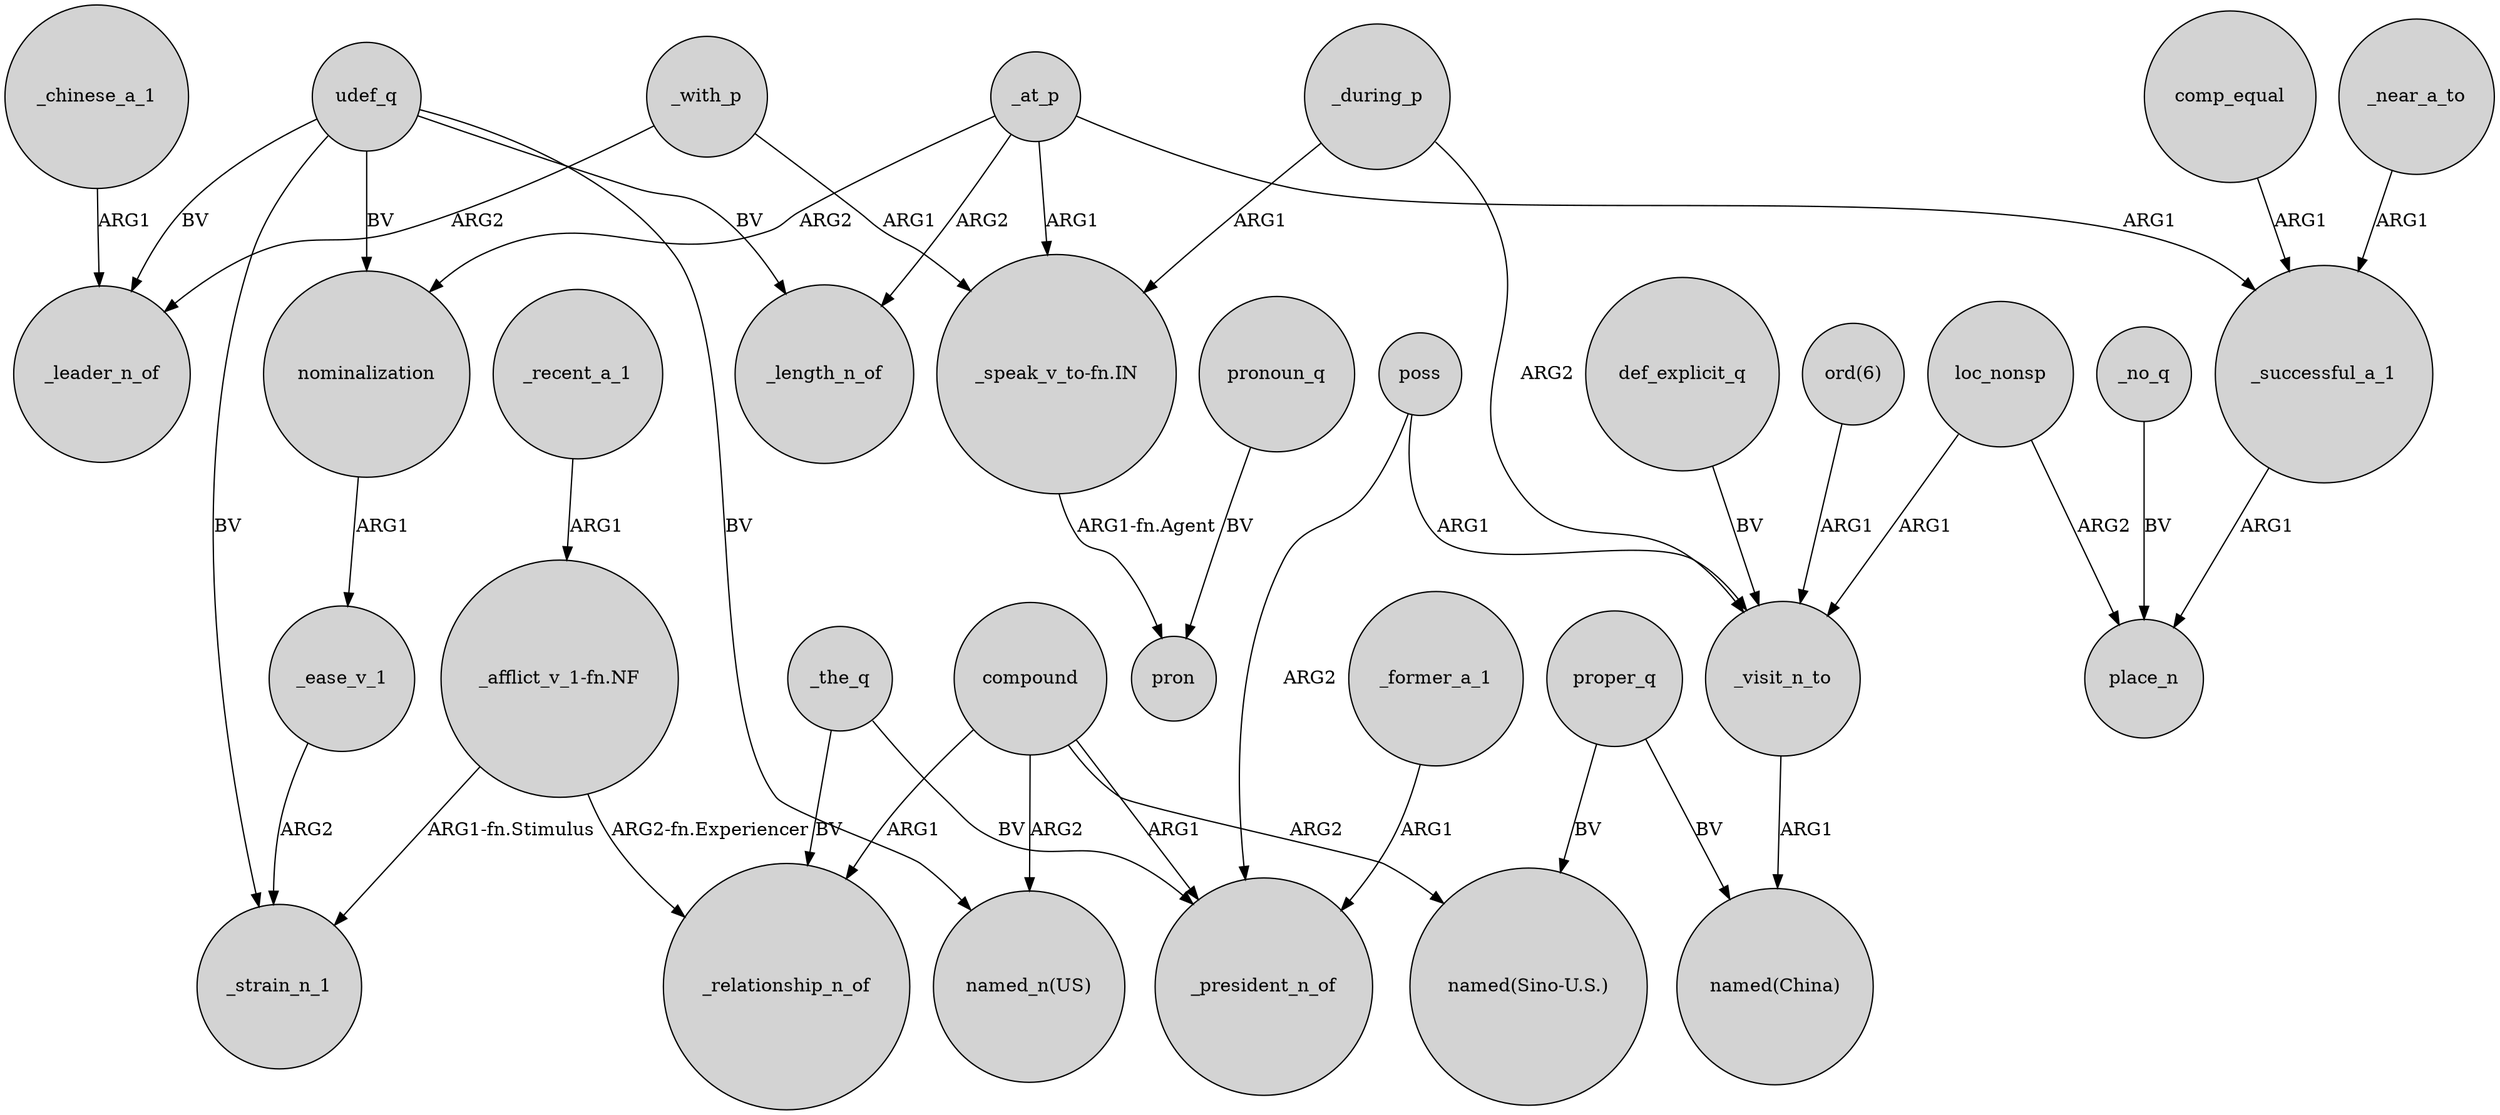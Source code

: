 digraph {
	node [shape=circle style=filled]
	_former_a_1 -> _president_n_of [label=ARG1]
	_chinese_a_1 -> _leader_n_of [label=ARG1]
	udef_q -> "named_n(US)" [label=BV]
	_at_p -> "_speak_v_to-fn.IN" [label=ARG1]
	_during_p -> _visit_n_to [label=ARG2]
	udef_q -> _length_n_of [label=BV]
	compound -> "named(Sino-U.S.)" [label=ARG2]
	"_speak_v_to-fn.IN" -> pron [label="ARG1-fn.Agent"]
	_with_p -> _leader_n_of [label=ARG2]
	nominalization -> _ease_v_1 [label=ARG1]
	udef_q -> _strain_n_1 [label=BV]
	loc_nonsp -> _visit_n_to [label=ARG1]
	_recent_a_1 -> "_afflict_v_1-fn.NF" [label=ARG1]
	compound -> "named_n(US)" [label=ARG2]
	def_explicit_q -> _visit_n_to [label=BV]
	_at_p -> _length_n_of [label=ARG2]
	compound -> _relationship_n_of [label=ARG1]
	_during_p -> "_speak_v_to-fn.IN" [label=ARG1]
	pronoun_q -> pron [label=BV]
	_ease_v_1 -> _strain_n_1 [label=ARG2]
	"_afflict_v_1-fn.NF" -> _relationship_n_of [label="ARG2-fn.Experiencer"]
	compound -> _president_n_of [label=ARG1]
	udef_q -> _leader_n_of [label=BV]
	_the_q -> _president_n_of [label=BV]
	"ord(6)" -> _visit_n_to [label=ARG1]
	udef_q -> nominalization [label=BV]
	comp_equal -> _successful_a_1 [label=ARG1]
	_at_p -> nominalization [label=ARG2]
	proper_q -> "named(China)" [label=BV]
	proper_q -> "named(Sino-U.S.)" [label=BV]
	_at_p -> _successful_a_1 [label=ARG1]
	loc_nonsp -> place_n [label=ARG2]
	_near_a_to -> _successful_a_1 [label=ARG1]
	_visit_n_to -> "named(China)" [label=ARG1]
	poss -> _visit_n_to [label=ARG1]
	poss -> _president_n_of [label=ARG2]
	_the_q -> _relationship_n_of [label=BV]
	_successful_a_1 -> place_n [label=ARG1]
	_with_p -> "_speak_v_to-fn.IN" [label=ARG1]
	"_afflict_v_1-fn.NF" -> _strain_n_1 [label="ARG1-fn.Stimulus"]
	_no_q -> place_n [label=BV]
}
